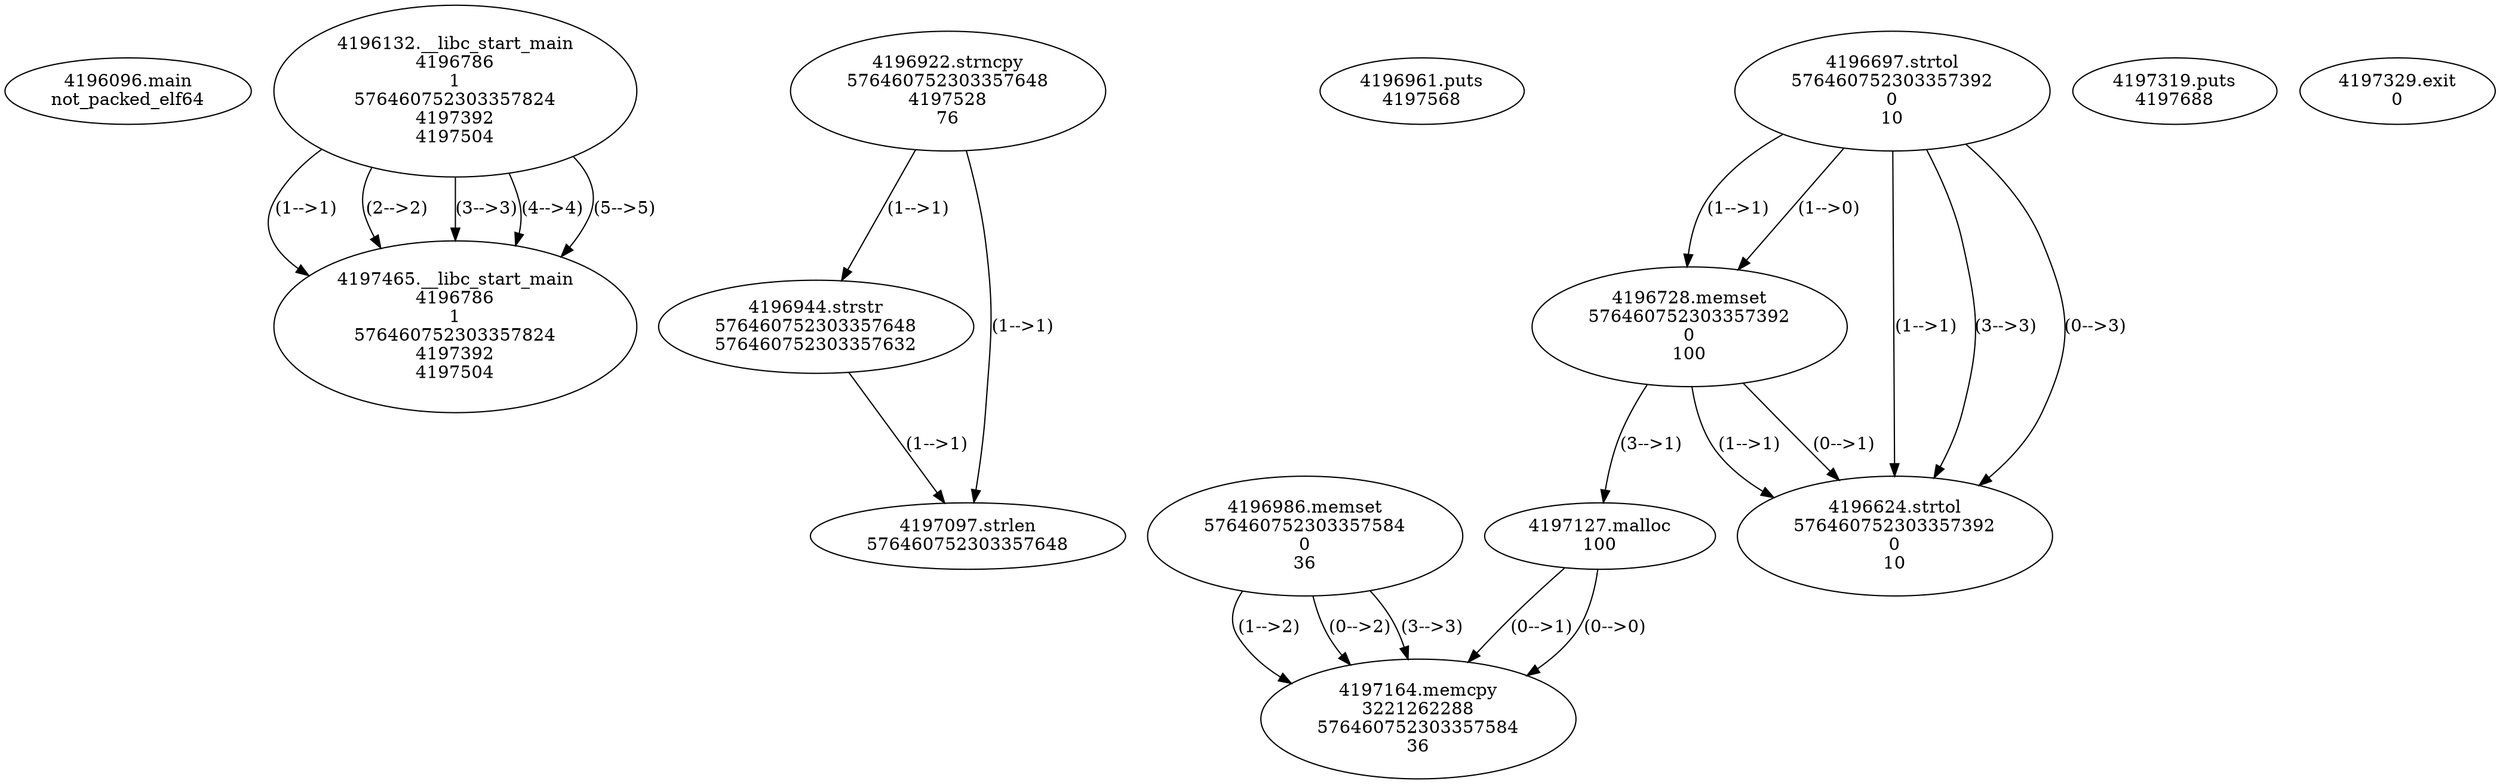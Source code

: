 // Global SCDG with merge call
digraph {
	0 [label="4196096.main
not_packed_elf64"]
	1 [label="4196132.__libc_start_main
4196786
1
576460752303357824
4197392
4197504"]
	2 [label="4197465.__libc_start_main
4196786
1
576460752303357824
4197392
4197504"]
	1 -> 2 [label="(1-->1)"]
	1 -> 2 [label="(2-->2)"]
	1 -> 2 [label="(3-->3)"]
	1 -> 2 [label="(4-->4)"]
	1 -> 2 [label="(5-->5)"]
	3 [label="4196922.strncpy
576460752303357648
4197528
76"]
	4 [label="4196944.strstr
576460752303357648
576460752303357632"]
	3 -> 4 [label="(1-->1)"]
	5 [label="4196961.puts
4197568"]
	6 [label="4196986.memset
576460752303357584
0
36"]
	7 [label="4197097.strlen
576460752303357648"]
	3 -> 7 [label="(1-->1)"]
	4 -> 7 [label="(1-->1)"]
	8 [label="4196697.strtol
576460752303357392
0
10"]
	9 [label="4196728.memset
576460752303357392
0
100"]
	8 -> 9 [label="(1-->1)"]
	8 -> 9 [label="(1-->0)"]
	10 [label="4196624.strtol
576460752303357392
0
10"]
	8 -> 10 [label="(1-->1)"]
	9 -> 10 [label="(1-->1)"]
	9 -> 10 [label="(0-->1)"]
	8 -> 10 [label="(3-->3)"]
	8 -> 10 [label="(0-->3)"]
	11 [label="4197127.malloc
100"]
	9 -> 11 [label="(3-->1)"]
	12 [label="4197164.memcpy
3221262288
576460752303357584
36"]
	11 -> 12 [label="(0-->1)"]
	6 -> 12 [label="(1-->2)"]
	6 -> 12 [label="(0-->2)"]
	6 -> 12 [label="(3-->3)"]
	11 -> 12 [label="(0-->0)"]
	13 [label="4197319.puts
4197688"]
	14 [label="4197329.exit
0"]
}

